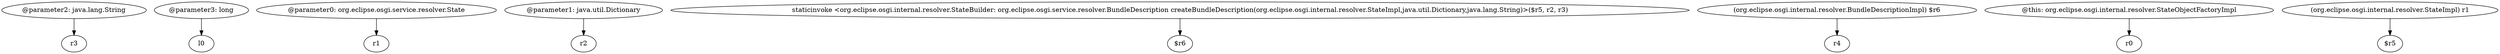 digraph g {
0[label="@parameter2: java.lang.String"]
1[label="r3"]
0->1[label=""]
2[label="@parameter3: long"]
3[label="l0"]
2->3[label=""]
4[label="@parameter0: org.eclipse.osgi.service.resolver.State"]
5[label="r1"]
4->5[label=""]
6[label="@parameter1: java.util.Dictionary"]
7[label="r2"]
6->7[label=""]
8[label="staticinvoke <org.eclipse.osgi.internal.resolver.StateBuilder: org.eclipse.osgi.service.resolver.BundleDescription createBundleDescription(org.eclipse.osgi.internal.resolver.StateImpl,java.util.Dictionary,java.lang.String)>($r5, r2, r3)"]
9[label="$r6"]
8->9[label=""]
10[label="(org.eclipse.osgi.internal.resolver.BundleDescriptionImpl) $r6"]
11[label="r4"]
10->11[label=""]
12[label="@this: org.eclipse.osgi.internal.resolver.StateObjectFactoryImpl"]
13[label="r0"]
12->13[label=""]
14[label="(org.eclipse.osgi.internal.resolver.StateImpl) r1"]
15[label="$r5"]
14->15[label=""]
}